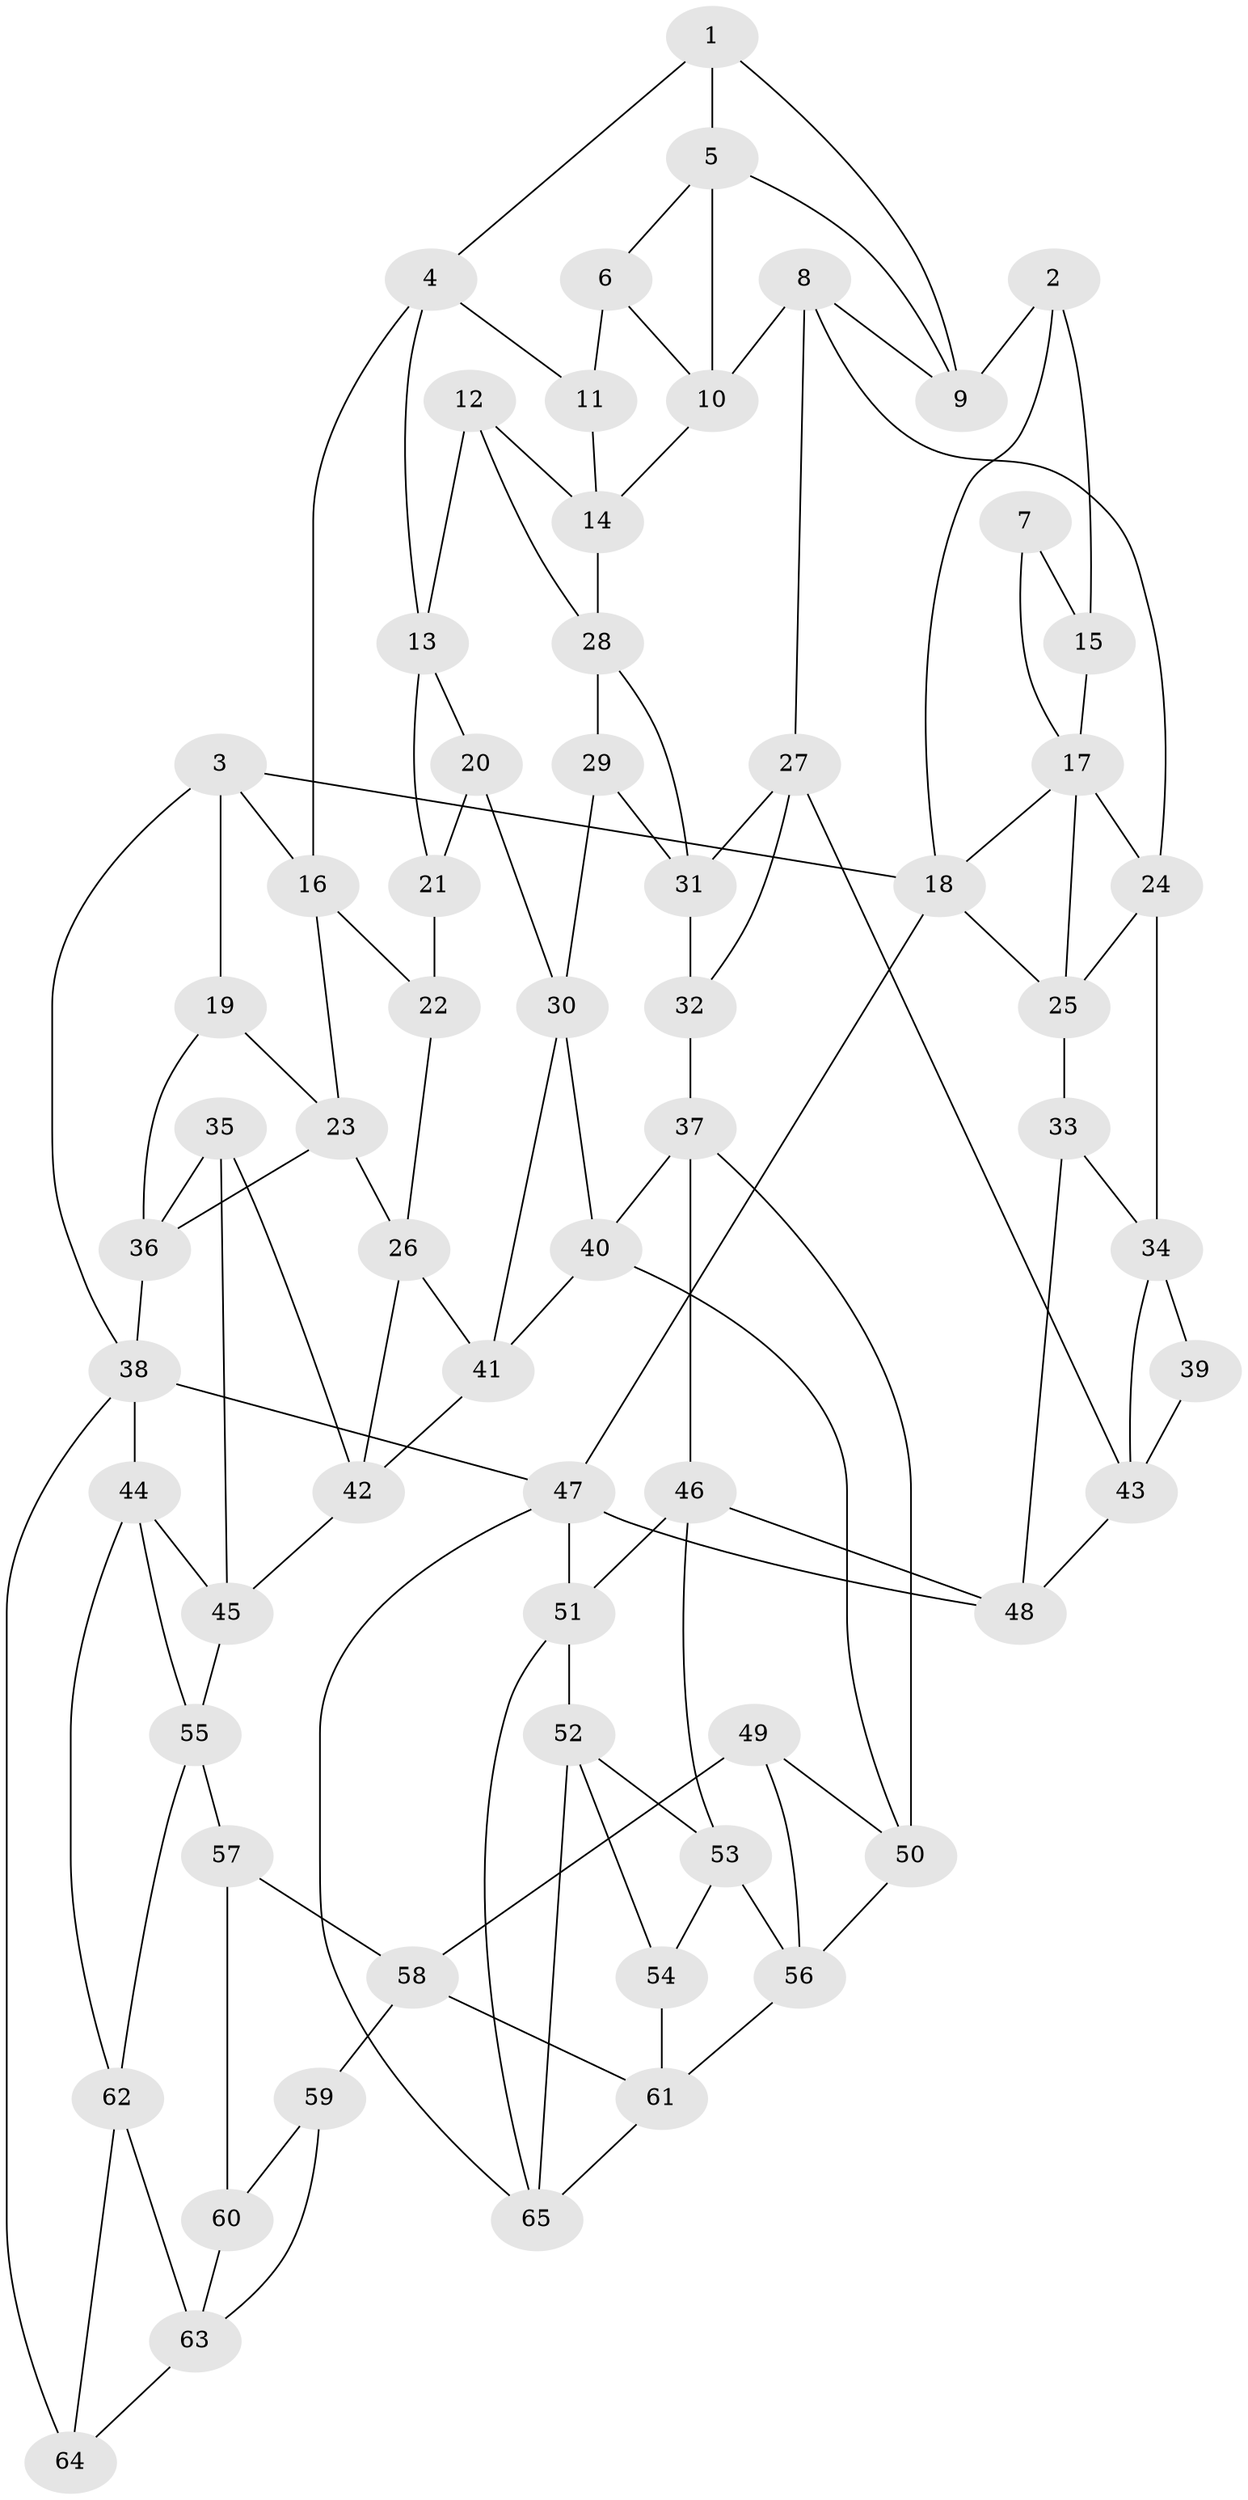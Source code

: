 // original degree distribution, {3: 0.038461538461538464, 4: 0.18461538461538463, 5: 0.5615384615384615, 6: 0.2153846153846154}
// Generated by graph-tools (version 1.1) at 2025/03/03/09/25 03:03:24]
// undirected, 65 vertices, 120 edges
graph export_dot {
graph [start="1"]
  node [color=gray90,style=filled];
  1;
  2;
  3;
  4;
  5;
  6;
  7;
  8;
  9;
  10;
  11;
  12;
  13;
  14;
  15;
  16;
  17;
  18;
  19;
  20;
  21;
  22;
  23;
  24;
  25;
  26;
  27;
  28;
  29;
  30;
  31;
  32;
  33;
  34;
  35;
  36;
  37;
  38;
  39;
  40;
  41;
  42;
  43;
  44;
  45;
  46;
  47;
  48;
  49;
  50;
  51;
  52;
  53;
  54;
  55;
  56;
  57;
  58;
  59;
  60;
  61;
  62;
  63;
  64;
  65;
  1 -- 4 [weight=1.0];
  1 -- 5 [weight=1.0];
  1 -- 9 [weight=1.0];
  2 -- 9 [weight=2.0];
  2 -- 15 [weight=1.0];
  2 -- 18 [weight=1.0];
  3 -- 16 [weight=1.0];
  3 -- 18 [weight=1.0];
  3 -- 19 [weight=1.0];
  3 -- 38 [weight=1.0];
  4 -- 11 [weight=1.0];
  4 -- 13 [weight=1.0];
  4 -- 16 [weight=1.0];
  5 -- 6 [weight=1.0];
  5 -- 9 [weight=1.0];
  5 -- 10 [weight=1.0];
  6 -- 10 [weight=1.0];
  6 -- 11 [weight=2.0];
  7 -- 15 [weight=1.0];
  7 -- 17 [weight=1.0];
  8 -- 9 [weight=1.0];
  8 -- 10 [weight=1.0];
  8 -- 24 [weight=1.0];
  8 -- 27 [weight=1.0];
  10 -- 14 [weight=1.0];
  11 -- 14 [weight=1.0];
  12 -- 13 [weight=1.0];
  12 -- 14 [weight=1.0];
  12 -- 28 [weight=1.0];
  13 -- 20 [weight=1.0];
  13 -- 21 [weight=1.0];
  14 -- 28 [weight=1.0];
  15 -- 17 [weight=2.0];
  16 -- 22 [weight=1.0];
  16 -- 23 [weight=1.0];
  17 -- 18 [weight=1.0];
  17 -- 24 [weight=1.0];
  17 -- 25 [weight=1.0];
  18 -- 25 [weight=1.0];
  18 -- 47 [weight=1.0];
  19 -- 23 [weight=1.0];
  19 -- 36 [weight=1.0];
  20 -- 21 [weight=1.0];
  20 -- 30 [weight=1.0];
  21 -- 22 [weight=2.0];
  22 -- 26 [weight=1.0];
  23 -- 26 [weight=1.0];
  23 -- 36 [weight=1.0];
  24 -- 25 [weight=1.0];
  24 -- 34 [weight=1.0];
  25 -- 33 [weight=1.0];
  26 -- 41 [weight=1.0];
  26 -- 42 [weight=1.0];
  27 -- 31 [weight=1.0];
  27 -- 32 [weight=1.0];
  27 -- 43 [weight=1.0];
  28 -- 29 [weight=1.0];
  28 -- 31 [weight=1.0];
  29 -- 30 [weight=1.0];
  29 -- 31 [weight=1.0];
  30 -- 40 [weight=1.0];
  30 -- 41 [weight=1.0];
  31 -- 32 [weight=1.0];
  32 -- 37 [weight=1.0];
  33 -- 34 [weight=1.0];
  33 -- 48 [weight=1.0];
  34 -- 39 [weight=2.0];
  34 -- 43 [weight=1.0];
  35 -- 36 [weight=1.0];
  35 -- 42 [weight=1.0];
  35 -- 45 [weight=1.0];
  36 -- 38 [weight=1.0];
  37 -- 40 [weight=1.0];
  37 -- 46 [weight=1.0];
  37 -- 50 [weight=1.0];
  38 -- 44 [weight=1.0];
  38 -- 47 [weight=1.0];
  38 -- 64 [weight=1.0];
  39 -- 43 [weight=1.0];
  40 -- 41 [weight=1.0];
  40 -- 50 [weight=1.0];
  41 -- 42 [weight=1.0];
  42 -- 45 [weight=1.0];
  43 -- 48 [weight=1.0];
  44 -- 45 [weight=1.0];
  44 -- 55 [weight=1.0];
  44 -- 62 [weight=1.0];
  45 -- 55 [weight=1.0];
  46 -- 48 [weight=1.0];
  46 -- 51 [weight=1.0];
  46 -- 53 [weight=1.0];
  47 -- 48 [weight=1.0];
  47 -- 51 [weight=1.0];
  47 -- 65 [weight=1.0];
  49 -- 50 [weight=1.0];
  49 -- 56 [weight=1.0];
  49 -- 58 [weight=1.0];
  50 -- 56 [weight=1.0];
  51 -- 52 [weight=1.0];
  51 -- 65 [weight=1.0];
  52 -- 53 [weight=1.0];
  52 -- 54 [weight=1.0];
  52 -- 65 [weight=1.0];
  53 -- 54 [weight=1.0];
  53 -- 56 [weight=1.0];
  54 -- 61 [weight=1.0];
  55 -- 57 [weight=1.0];
  55 -- 62 [weight=1.0];
  56 -- 61 [weight=1.0];
  57 -- 58 [weight=1.0];
  57 -- 60 [weight=2.0];
  58 -- 59 [weight=1.0];
  58 -- 61 [weight=1.0];
  59 -- 60 [weight=1.0];
  59 -- 63 [weight=1.0];
  60 -- 63 [weight=1.0];
  61 -- 65 [weight=1.0];
  62 -- 63 [weight=1.0];
  62 -- 64 [weight=1.0];
  63 -- 64 [weight=1.0];
}
